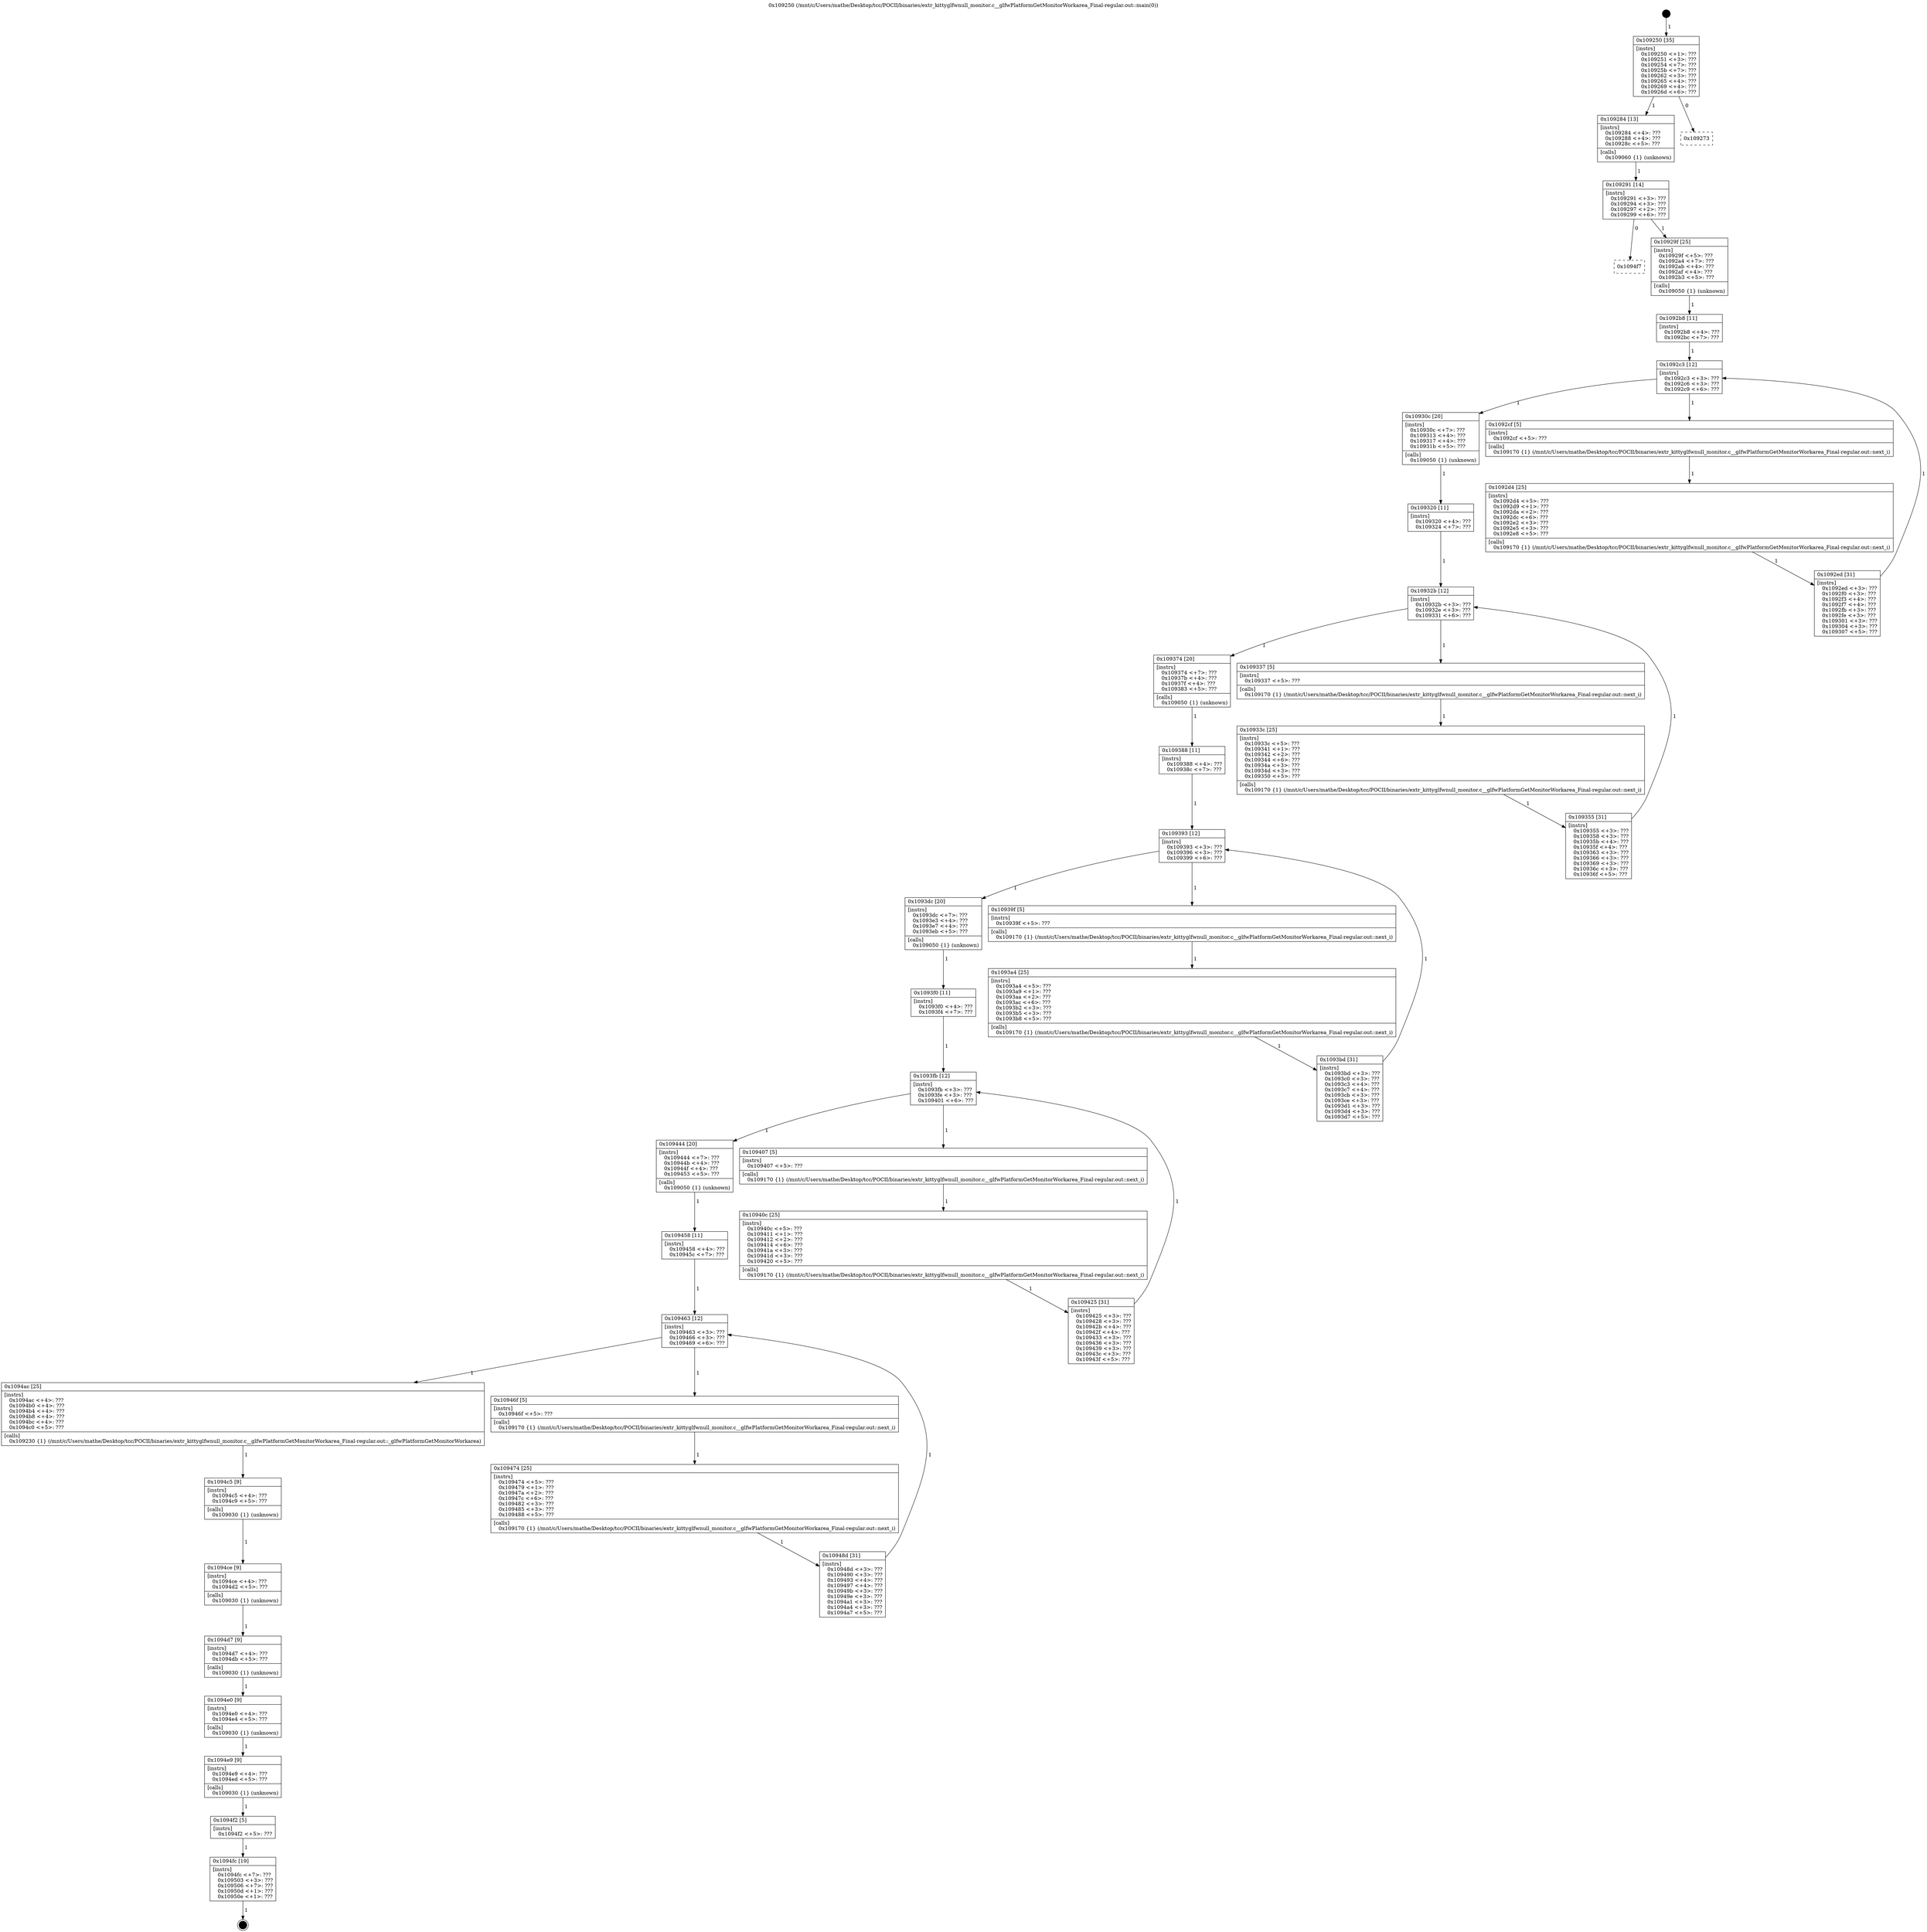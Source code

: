 digraph "0x109250" {
  label = "0x109250 (/mnt/c/Users/mathe/Desktop/tcc/POCII/binaries/extr_kittyglfwnull_monitor.c__glfwPlatformGetMonitorWorkarea_Final-regular.out::main(0))"
  labelloc = "t"
  node[shape=record]

  Entry [label="",width=0.3,height=0.3,shape=circle,fillcolor=black,style=filled]
  "0x109250" [label="{
     0x109250 [35]\l
     | [instrs]\l
     &nbsp;&nbsp;0x109250 \<+1\>: ???\l
     &nbsp;&nbsp;0x109251 \<+3\>: ???\l
     &nbsp;&nbsp;0x109254 \<+7\>: ???\l
     &nbsp;&nbsp;0x10925b \<+7\>: ???\l
     &nbsp;&nbsp;0x109262 \<+3\>: ???\l
     &nbsp;&nbsp;0x109265 \<+4\>: ???\l
     &nbsp;&nbsp;0x109269 \<+4\>: ???\l
     &nbsp;&nbsp;0x10926d \<+6\>: ???\l
  }"]
  "0x109284" [label="{
     0x109284 [13]\l
     | [instrs]\l
     &nbsp;&nbsp;0x109284 \<+4\>: ???\l
     &nbsp;&nbsp;0x109288 \<+4\>: ???\l
     &nbsp;&nbsp;0x10928c \<+5\>: ???\l
     | [calls]\l
     &nbsp;&nbsp;0x109060 \{1\} (unknown)\l
  }"]
  "0x109273" [label="{
     0x109273\l
  }", style=dashed]
  "0x109291" [label="{
     0x109291 [14]\l
     | [instrs]\l
     &nbsp;&nbsp;0x109291 \<+3\>: ???\l
     &nbsp;&nbsp;0x109294 \<+3\>: ???\l
     &nbsp;&nbsp;0x109297 \<+2\>: ???\l
     &nbsp;&nbsp;0x109299 \<+6\>: ???\l
  }"]
  "0x1094f7" [label="{
     0x1094f7\l
  }", style=dashed]
  "0x10929f" [label="{
     0x10929f [25]\l
     | [instrs]\l
     &nbsp;&nbsp;0x10929f \<+5\>: ???\l
     &nbsp;&nbsp;0x1092a4 \<+7\>: ???\l
     &nbsp;&nbsp;0x1092ab \<+4\>: ???\l
     &nbsp;&nbsp;0x1092af \<+4\>: ???\l
     &nbsp;&nbsp;0x1092b3 \<+5\>: ???\l
     | [calls]\l
     &nbsp;&nbsp;0x109050 \{1\} (unknown)\l
  }"]
  Exit [label="",width=0.3,height=0.3,shape=circle,fillcolor=black,style=filled,peripheries=2]
  "0x1092c3" [label="{
     0x1092c3 [12]\l
     | [instrs]\l
     &nbsp;&nbsp;0x1092c3 \<+3\>: ???\l
     &nbsp;&nbsp;0x1092c6 \<+3\>: ???\l
     &nbsp;&nbsp;0x1092c9 \<+6\>: ???\l
  }"]
  "0x10930c" [label="{
     0x10930c [20]\l
     | [instrs]\l
     &nbsp;&nbsp;0x10930c \<+7\>: ???\l
     &nbsp;&nbsp;0x109313 \<+4\>: ???\l
     &nbsp;&nbsp;0x109317 \<+4\>: ???\l
     &nbsp;&nbsp;0x10931b \<+5\>: ???\l
     | [calls]\l
     &nbsp;&nbsp;0x109050 \{1\} (unknown)\l
  }"]
  "0x1092cf" [label="{
     0x1092cf [5]\l
     | [instrs]\l
     &nbsp;&nbsp;0x1092cf \<+5\>: ???\l
     | [calls]\l
     &nbsp;&nbsp;0x109170 \{1\} (/mnt/c/Users/mathe/Desktop/tcc/POCII/binaries/extr_kittyglfwnull_monitor.c__glfwPlatformGetMonitorWorkarea_Final-regular.out::next_i)\l
  }"]
  "0x1092d4" [label="{
     0x1092d4 [25]\l
     | [instrs]\l
     &nbsp;&nbsp;0x1092d4 \<+5\>: ???\l
     &nbsp;&nbsp;0x1092d9 \<+1\>: ???\l
     &nbsp;&nbsp;0x1092da \<+2\>: ???\l
     &nbsp;&nbsp;0x1092dc \<+6\>: ???\l
     &nbsp;&nbsp;0x1092e2 \<+3\>: ???\l
     &nbsp;&nbsp;0x1092e5 \<+3\>: ???\l
     &nbsp;&nbsp;0x1092e8 \<+5\>: ???\l
     | [calls]\l
     &nbsp;&nbsp;0x109170 \{1\} (/mnt/c/Users/mathe/Desktop/tcc/POCII/binaries/extr_kittyglfwnull_monitor.c__glfwPlatformGetMonitorWorkarea_Final-regular.out::next_i)\l
  }"]
  "0x1092ed" [label="{
     0x1092ed [31]\l
     | [instrs]\l
     &nbsp;&nbsp;0x1092ed \<+3\>: ???\l
     &nbsp;&nbsp;0x1092f0 \<+3\>: ???\l
     &nbsp;&nbsp;0x1092f3 \<+4\>: ???\l
     &nbsp;&nbsp;0x1092f7 \<+4\>: ???\l
     &nbsp;&nbsp;0x1092fb \<+3\>: ???\l
     &nbsp;&nbsp;0x1092fe \<+3\>: ???\l
     &nbsp;&nbsp;0x109301 \<+3\>: ???\l
     &nbsp;&nbsp;0x109304 \<+3\>: ???\l
     &nbsp;&nbsp;0x109307 \<+5\>: ???\l
  }"]
  "0x1092b8" [label="{
     0x1092b8 [11]\l
     | [instrs]\l
     &nbsp;&nbsp;0x1092b8 \<+4\>: ???\l
     &nbsp;&nbsp;0x1092bc \<+7\>: ???\l
  }"]
  "0x10932b" [label="{
     0x10932b [12]\l
     | [instrs]\l
     &nbsp;&nbsp;0x10932b \<+3\>: ???\l
     &nbsp;&nbsp;0x10932e \<+3\>: ???\l
     &nbsp;&nbsp;0x109331 \<+6\>: ???\l
  }"]
  "0x109374" [label="{
     0x109374 [20]\l
     | [instrs]\l
     &nbsp;&nbsp;0x109374 \<+7\>: ???\l
     &nbsp;&nbsp;0x10937b \<+4\>: ???\l
     &nbsp;&nbsp;0x10937f \<+4\>: ???\l
     &nbsp;&nbsp;0x109383 \<+5\>: ???\l
     | [calls]\l
     &nbsp;&nbsp;0x109050 \{1\} (unknown)\l
  }"]
  "0x109337" [label="{
     0x109337 [5]\l
     | [instrs]\l
     &nbsp;&nbsp;0x109337 \<+5\>: ???\l
     | [calls]\l
     &nbsp;&nbsp;0x109170 \{1\} (/mnt/c/Users/mathe/Desktop/tcc/POCII/binaries/extr_kittyglfwnull_monitor.c__glfwPlatformGetMonitorWorkarea_Final-regular.out::next_i)\l
  }"]
  "0x10933c" [label="{
     0x10933c [25]\l
     | [instrs]\l
     &nbsp;&nbsp;0x10933c \<+5\>: ???\l
     &nbsp;&nbsp;0x109341 \<+1\>: ???\l
     &nbsp;&nbsp;0x109342 \<+2\>: ???\l
     &nbsp;&nbsp;0x109344 \<+6\>: ???\l
     &nbsp;&nbsp;0x10934a \<+3\>: ???\l
     &nbsp;&nbsp;0x10934d \<+3\>: ???\l
     &nbsp;&nbsp;0x109350 \<+5\>: ???\l
     | [calls]\l
     &nbsp;&nbsp;0x109170 \{1\} (/mnt/c/Users/mathe/Desktop/tcc/POCII/binaries/extr_kittyglfwnull_monitor.c__glfwPlatformGetMonitorWorkarea_Final-regular.out::next_i)\l
  }"]
  "0x109355" [label="{
     0x109355 [31]\l
     | [instrs]\l
     &nbsp;&nbsp;0x109355 \<+3\>: ???\l
     &nbsp;&nbsp;0x109358 \<+3\>: ???\l
     &nbsp;&nbsp;0x10935b \<+4\>: ???\l
     &nbsp;&nbsp;0x10935f \<+4\>: ???\l
     &nbsp;&nbsp;0x109363 \<+3\>: ???\l
     &nbsp;&nbsp;0x109366 \<+3\>: ???\l
     &nbsp;&nbsp;0x109369 \<+3\>: ???\l
     &nbsp;&nbsp;0x10936c \<+3\>: ???\l
     &nbsp;&nbsp;0x10936f \<+5\>: ???\l
  }"]
  "0x109320" [label="{
     0x109320 [11]\l
     | [instrs]\l
     &nbsp;&nbsp;0x109320 \<+4\>: ???\l
     &nbsp;&nbsp;0x109324 \<+7\>: ???\l
  }"]
  "0x109393" [label="{
     0x109393 [12]\l
     | [instrs]\l
     &nbsp;&nbsp;0x109393 \<+3\>: ???\l
     &nbsp;&nbsp;0x109396 \<+3\>: ???\l
     &nbsp;&nbsp;0x109399 \<+6\>: ???\l
  }"]
  "0x1093dc" [label="{
     0x1093dc [20]\l
     | [instrs]\l
     &nbsp;&nbsp;0x1093dc \<+7\>: ???\l
     &nbsp;&nbsp;0x1093e3 \<+4\>: ???\l
     &nbsp;&nbsp;0x1093e7 \<+4\>: ???\l
     &nbsp;&nbsp;0x1093eb \<+5\>: ???\l
     | [calls]\l
     &nbsp;&nbsp;0x109050 \{1\} (unknown)\l
  }"]
  "0x10939f" [label="{
     0x10939f [5]\l
     | [instrs]\l
     &nbsp;&nbsp;0x10939f \<+5\>: ???\l
     | [calls]\l
     &nbsp;&nbsp;0x109170 \{1\} (/mnt/c/Users/mathe/Desktop/tcc/POCII/binaries/extr_kittyglfwnull_monitor.c__glfwPlatformGetMonitorWorkarea_Final-regular.out::next_i)\l
  }"]
  "0x1093a4" [label="{
     0x1093a4 [25]\l
     | [instrs]\l
     &nbsp;&nbsp;0x1093a4 \<+5\>: ???\l
     &nbsp;&nbsp;0x1093a9 \<+1\>: ???\l
     &nbsp;&nbsp;0x1093aa \<+2\>: ???\l
     &nbsp;&nbsp;0x1093ac \<+6\>: ???\l
     &nbsp;&nbsp;0x1093b2 \<+3\>: ???\l
     &nbsp;&nbsp;0x1093b5 \<+3\>: ???\l
     &nbsp;&nbsp;0x1093b8 \<+5\>: ???\l
     | [calls]\l
     &nbsp;&nbsp;0x109170 \{1\} (/mnt/c/Users/mathe/Desktop/tcc/POCII/binaries/extr_kittyglfwnull_monitor.c__glfwPlatformGetMonitorWorkarea_Final-regular.out::next_i)\l
  }"]
  "0x1093bd" [label="{
     0x1093bd [31]\l
     | [instrs]\l
     &nbsp;&nbsp;0x1093bd \<+3\>: ???\l
     &nbsp;&nbsp;0x1093c0 \<+3\>: ???\l
     &nbsp;&nbsp;0x1093c3 \<+4\>: ???\l
     &nbsp;&nbsp;0x1093c7 \<+4\>: ???\l
     &nbsp;&nbsp;0x1093cb \<+3\>: ???\l
     &nbsp;&nbsp;0x1093ce \<+3\>: ???\l
     &nbsp;&nbsp;0x1093d1 \<+3\>: ???\l
     &nbsp;&nbsp;0x1093d4 \<+3\>: ???\l
     &nbsp;&nbsp;0x1093d7 \<+5\>: ???\l
  }"]
  "0x109388" [label="{
     0x109388 [11]\l
     | [instrs]\l
     &nbsp;&nbsp;0x109388 \<+4\>: ???\l
     &nbsp;&nbsp;0x10938c \<+7\>: ???\l
  }"]
  "0x1093fb" [label="{
     0x1093fb [12]\l
     | [instrs]\l
     &nbsp;&nbsp;0x1093fb \<+3\>: ???\l
     &nbsp;&nbsp;0x1093fe \<+3\>: ???\l
     &nbsp;&nbsp;0x109401 \<+6\>: ???\l
  }"]
  "0x109444" [label="{
     0x109444 [20]\l
     | [instrs]\l
     &nbsp;&nbsp;0x109444 \<+7\>: ???\l
     &nbsp;&nbsp;0x10944b \<+4\>: ???\l
     &nbsp;&nbsp;0x10944f \<+4\>: ???\l
     &nbsp;&nbsp;0x109453 \<+5\>: ???\l
     | [calls]\l
     &nbsp;&nbsp;0x109050 \{1\} (unknown)\l
  }"]
  "0x109407" [label="{
     0x109407 [5]\l
     | [instrs]\l
     &nbsp;&nbsp;0x109407 \<+5\>: ???\l
     | [calls]\l
     &nbsp;&nbsp;0x109170 \{1\} (/mnt/c/Users/mathe/Desktop/tcc/POCII/binaries/extr_kittyglfwnull_monitor.c__glfwPlatformGetMonitorWorkarea_Final-regular.out::next_i)\l
  }"]
  "0x10940c" [label="{
     0x10940c [25]\l
     | [instrs]\l
     &nbsp;&nbsp;0x10940c \<+5\>: ???\l
     &nbsp;&nbsp;0x109411 \<+1\>: ???\l
     &nbsp;&nbsp;0x109412 \<+2\>: ???\l
     &nbsp;&nbsp;0x109414 \<+6\>: ???\l
     &nbsp;&nbsp;0x10941a \<+3\>: ???\l
     &nbsp;&nbsp;0x10941d \<+3\>: ???\l
     &nbsp;&nbsp;0x109420 \<+5\>: ???\l
     | [calls]\l
     &nbsp;&nbsp;0x109170 \{1\} (/mnt/c/Users/mathe/Desktop/tcc/POCII/binaries/extr_kittyglfwnull_monitor.c__glfwPlatformGetMonitorWorkarea_Final-regular.out::next_i)\l
  }"]
  "0x109425" [label="{
     0x109425 [31]\l
     | [instrs]\l
     &nbsp;&nbsp;0x109425 \<+3\>: ???\l
     &nbsp;&nbsp;0x109428 \<+3\>: ???\l
     &nbsp;&nbsp;0x10942b \<+4\>: ???\l
     &nbsp;&nbsp;0x10942f \<+4\>: ???\l
     &nbsp;&nbsp;0x109433 \<+3\>: ???\l
     &nbsp;&nbsp;0x109436 \<+3\>: ???\l
     &nbsp;&nbsp;0x109439 \<+3\>: ???\l
     &nbsp;&nbsp;0x10943c \<+3\>: ???\l
     &nbsp;&nbsp;0x10943f \<+5\>: ???\l
  }"]
  "0x1093f0" [label="{
     0x1093f0 [11]\l
     | [instrs]\l
     &nbsp;&nbsp;0x1093f0 \<+4\>: ???\l
     &nbsp;&nbsp;0x1093f4 \<+7\>: ???\l
  }"]
  "0x109463" [label="{
     0x109463 [12]\l
     | [instrs]\l
     &nbsp;&nbsp;0x109463 \<+3\>: ???\l
     &nbsp;&nbsp;0x109466 \<+3\>: ???\l
     &nbsp;&nbsp;0x109469 \<+6\>: ???\l
  }"]
  "0x1094ac" [label="{
     0x1094ac [25]\l
     | [instrs]\l
     &nbsp;&nbsp;0x1094ac \<+4\>: ???\l
     &nbsp;&nbsp;0x1094b0 \<+4\>: ???\l
     &nbsp;&nbsp;0x1094b4 \<+4\>: ???\l
     &nbsp;&nbsp;0x1094b8 \<+4\>: ???\l
     &nbsp;&nbsp;0x1094bc \<+4\>: ???\l
     &nbsp;&nbsp;0x1094c0 \<+5\>: ???\l
     | [calls]\l
     &nbsp;&nbsp;0x109230 \{1\} (/mnt/c/Users/mathe/Desktop/tcc/POCII/binaries/extr_kittyglfwnull_monitor.c__glfwPlatformGetMonitorWorkarea_Final-regular.out::_glfwPlatformGetMonitorWorkarea)\l
  }"]
  "0x10946f" [label="{
     0x10946f [5]\l
     | [instrs]\l
     &nbsp;&nbsp;0x10946f \<+5\>: ???\l
     | [calls]\l
     &nbsp;&nbsp;0x109170 \{1\} (/mnt/c/Users/mathe/Desktop/tcc/POCII/binaries/extr_kittyglfwnull_monitor.c__glfwPlatformGetMonitorWorkarea_Final-regular.out::next_i)\l
  }"]
  "0x109474" [label="{
     0x109474 [25]\l
     | [instrs]\l
     &nbsp;&nbsp;0x109474 \<+5\>: ???\l
     &nbsp;&nbsp;0x109479 \<+1\>: ???\l
     &nbsp;&nbsp;0x10947a \<+2\>: ???\l
     &nbsp;&nbsp;0x10947c \<+6\>: ???\l
     &nbsp;&nbsp;0x109482 \<+3\>: ???\l
     &nbsp;&nbsp;0x109485 \<+3\>: ???\l
     &nbsp;&nbsp;0x109488 \<+5\>: ???\l
     | [calls]\l
     &nbsp;&nbsp;0x109170 \{1\} (/mnt/c/Users/mathe/Desktop/tcc/POCII/binaries/extr_kittyglfwnull_monitor.c__glfwPlatformGetMonitorWorkarea_Final-regular.out::next_i)\l
  }"]
  "0x10948d" [label="{
     0x10948d [31]\l
     | [instrs]\l
     &nbsp;&nbsp;0x10948d \<+3\>: ???\l
     &nbsp;&nbsp;0x109490 \<+3\>: ???\l
     &nbsp;&nbsp;0x109493 \<+4\>: ???\l
     &nbsp;&nbsp;0x109497 \<+4\>: ???\l
     &nbsp;&nbsp;0x10949b \<+3\>: ???\l
     &nbsp;&nbsp;0x10949e \<+3\>: ???\l
     &nbsp;&nbsp;0x1094a1 \<+3\>: ???\l
     &nbsp;&nbsp;0x1094a4 \<+3\>: ???\l
     &nbsp;&nbsp;0x1094a7 \<+5\>: ???\l
  }"]
  "0x109458" [label="{
     0x109458 [11]\l
     | [instrs]\l
     &nbsp;&nbsp;0x109458 \<+4\>: ???\l
     &nbsp;&nbsp;0x10945c \<+7\>: ???\l
  }"]
  "0x1094c5" [label="{
     0x1094c5 [9]\l
     | [instrs]\l
     &nbsp;&nbsp;0x1094c5 \<+4\>: ???\l
     &nbsp;&nbsp;0x1094c9 \<+5\>: ???\l
     | [calls]\l
     &nbsp;&nbsp;0x109030 \{1\} (unknown)\l
  }"]
  "0x1094ce" [label="{
     0x1094ce [9]\l
     | [instrs]\l
     &nbsp;&nbsp;0x1094ce \<+4\>: ???\l
     &nbsp;&nbsp;0x1094d2 \<+5\>: ???\l
     | [calls]\l
     &nbsp;&nbsp;0x109030 \{1\} (unknown)\l
  }"]
  "0x1094d7" [label="{
     0x1094d7 [9]\l
     | [instrs]\l
     &nbsp;&nbsp;0x1094d7 \<+4\>: ???\l
     &nbsp;&nbsp;0x1094db \<+5\>: ???\l
     | [calls]\l
     &nbsp;&nbsp;0x109030 \{1\} (unknown)\l
  }"]
  "0x1094e0" [label="{
     0x1094e0 [9]\l
     | [instrs]\l
     &nbsp;&nbsp;0x1094e0 \<+4\>: ???\l
     &nbsp;&nbsp;0x1094e4 \<+5\>: ???\l
     | [calls]\l
     &nbsp;&nbsp;0x109030 \{1\} (unknown)\l
  }"]
  "0x1094e9" [label="{
     0x1094e9 [9]\l
     | [instrs]\l
     &nbsp;&nbsp;0x1094e9 \<+4\>: ???\l
     &nbsp;&nbsp;0x1094ed \<+5\>: ???\l
     | [calls]\l
     &nbsp;&nbsp;0x109030 \{1\} (unknown)\l
  }"]
  "0x1094f2" [label="{
     0x1094f2 [5]\l
     | [instrs]\l
     &nbsp;&nbsp;0x1094f2 \<+5\>: ???\l
  }"]
  "0x1094fc" [label="{
     0x1094fc [19]\l
     | [instrs]\l
     &nbsp;&nbsp;0x1094fc \<+7\>: ???\l
     &nbsp;&nbsp;0x109503 \<+3\>: ???\l
     &nbsp;&nbsp;0x109506 \<+7\>: ???\l
     &nbsp;&nbsp;0x10950d \<+1\>: ???\l
     &nbsp;&nbsp;0x10950e \<+1\>: ???\l
  }"]
  Entry -> "0x109250" [label=" 1"]
  "0x109250" -> "0x109284" [label=" 1"]
  "0x109250" -> "0x109273" [label=" 0"]
  "0x109284" -> "0x109291" [label=" 1"]
  "0x109291" -> "0x1094f7" [label=" 0"]
  "0x109291" -> "0x10929f" [label=" 1"]
  "0x1094fc" -> Exit [label=" 1"]
  "0x10929f" -> "0x1092b8" [label=" 1"]
  "0x1092c3" -> "0x10930c" [label=" 1"]
  "0x1092c3" -> "0x1092cf" [label=" 1"]
  "0x1092cf" -> "0x1092d4" [label=" 1"]
  "0x1092d4" -> "0x1092ed" [label=" 1"]
  "0x1092b8" -> "0x1092c3" [label=" 1"]
  "0x1092ed" -> "0x1092c3" [label=" 1"]
  "0x10930c" -> "0x109320" [label=" 1"]
  "0x10932b" -> "0x109374" [label=" 1"]
  "0x10932b" -> "0x109337" [label=" 1"]
  "0x109337" -> "0x10933c" [label=" 1"]
  "0x10933c" -> "0x109355" [label=" 1"]
  "0x109320" -> "0x10932b" [label=" 1"]
  "0x109355" -> "0x10932b" [label=" 1"]
  "0x109374" -> "0x109388" [label=" 1"]
  "0x109393" -> "0x1093dc" [label=" 1"]
  "0x109393" -> "0x10939f" [label=" 1"]
  "0x10939f" -> "0x1093a4" [label=" 1"]
  "0x1093a4" -> "0x1093bd" [label=" 1"]
  "0x109388" -> "0x109393" [label=" 1"]
  "0x1093bd" -> "0x109393" [label=" 1"]
  "0x1093dc" -> "0x1093f0" [label=" 1"]
  "0x1093fb" -> "0x109444" [label=" 1"]
  "0x1093fb" -> "0x109407" [label=" 1"]
  "0x109407" -> "0x10940c" [label=" 1"]
  "0x10940c" -> "0x109425" [label=" 1"]
  "0x1093f0" -> "0x1093fb" [label=" 1"]
  "0x109425" -> "0x1093fb" [label=" 1"]
  "0x109444" -> "0x109458" [label=" 1"]
  "0x109463" -> "0x1094ac" [label=" 1"]
  "0x109463" -> "0x10946f" [label=" 1"]
  "0x10946f" -> "0x109474" [label=" 1"]
  "0x109474" -> "0x10948d" [label=" 1"]
  "0x109458" -> "0x109463" [label=" 1"]
  "0x10948d" -> "0x109463" [label=" 1"]
  "0x1094ac" -> "0x1094c5" [label=" 1"]
  "0x1094c5" -> "0x1094ce" [label=" 1"]
  "0x1094ce" -> "0x1094d7" [label=" 1"]
  "0x1094d7" -> "0x1094e0" [label=" 1"]
  "0x1094e0" -> "0x1094e9" [label=" 1"]
  "0x1094e9" -> "0x1094f2" [label=" 1"]
  "0x1094f2" -> "0x1094fc" [label=" 1"]
}
